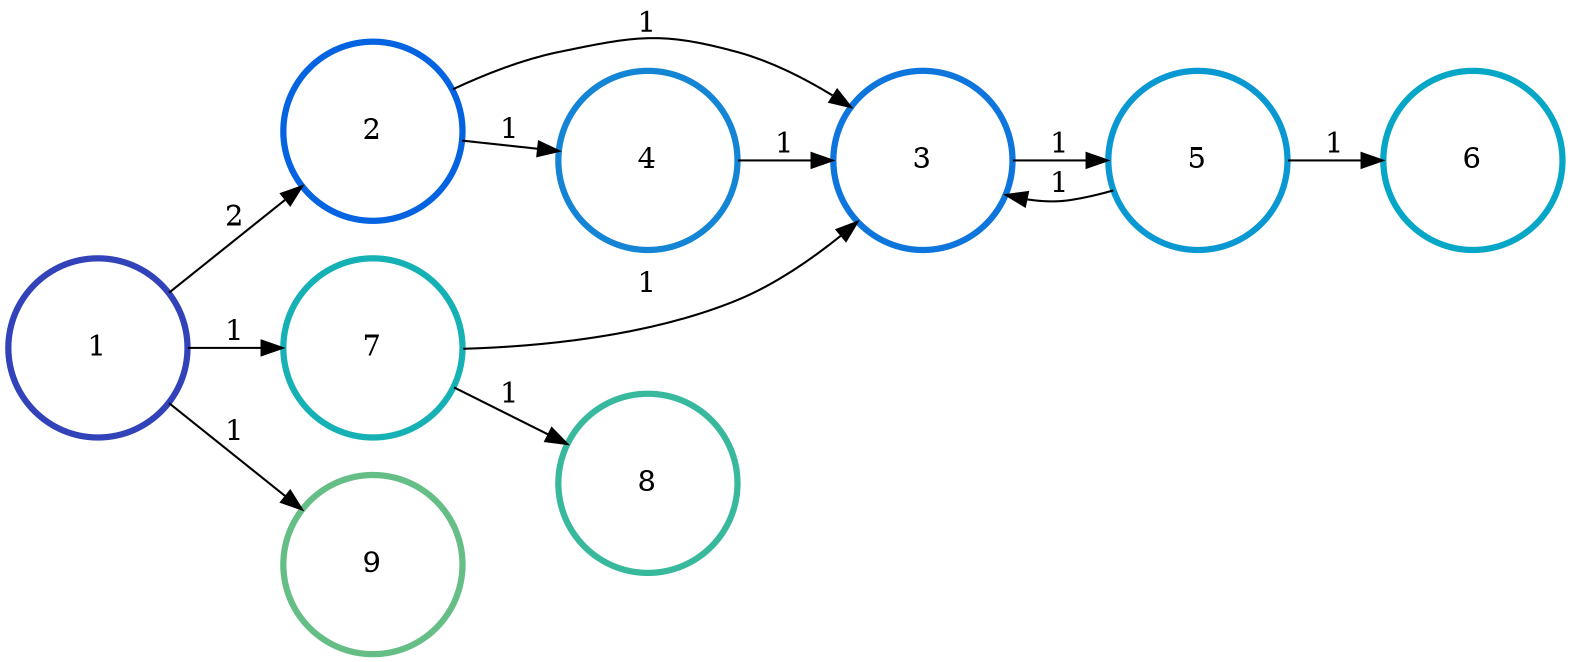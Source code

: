 digraph N {
	overlap="false"
	rankdir="LR"
	0 [label="1",width=1.2,height=1.2,style="",penwidth=3,color="#3243BA"]
	1 [label="2",width=1.2,height=1.2,style="",penwidth=3,color="#0363E1"]
	2 [label="3",width=1.2,height=1.2,style="",penwidth=3,color="#0D75DC"]
	3 [label="4",width=1.2,height=1.2,style="",penwidth=3,color="#1485D4"]
	4 [label="5",width=1.2,height=1.2,style="",penwidth=3,color="#0998D1"]
	5 [label="6",width=1.2,height=1.2,style="",penwidth=3,color="#06A7C6"]
	6 [label="7",width=1.2,height=1.2,style="",penwidth=3,color="#15B1B4"]
	7 [label="8",width=1.2,height=1.2,style="",penwidth=3,color="#38B99E"]
	8 [label="9",width=1.2,height=1.2,style="",penwidth=3,color="#65BE86"]
	0 -> 1 [penwidth=1,color=black,label="2"]
	0 -> 6 [penwidth=1,color=black,label="1"]
	0 -> 8 [penwidth=1,color=black,label="1"]
	1 -> 2 [penwidth=1,color=black,label="1"]
	1 -> 3 [penwidth=1,color=black,label="1"]
	2 -> 4 [penwidth=1,color=black,label="1"]
	3 -> 2 [penwidth=1,color=black,label="1"]
	4 -> 2 [penwidth=1,color=black,label="1"]
	4 -> 5 [penwidth=1,color=black,label="1"]
	6 -> 2 [penwidth=1,color=black,label="1"]
	6 -> 7 [penwidth=1,color=black,label="1"]
}
